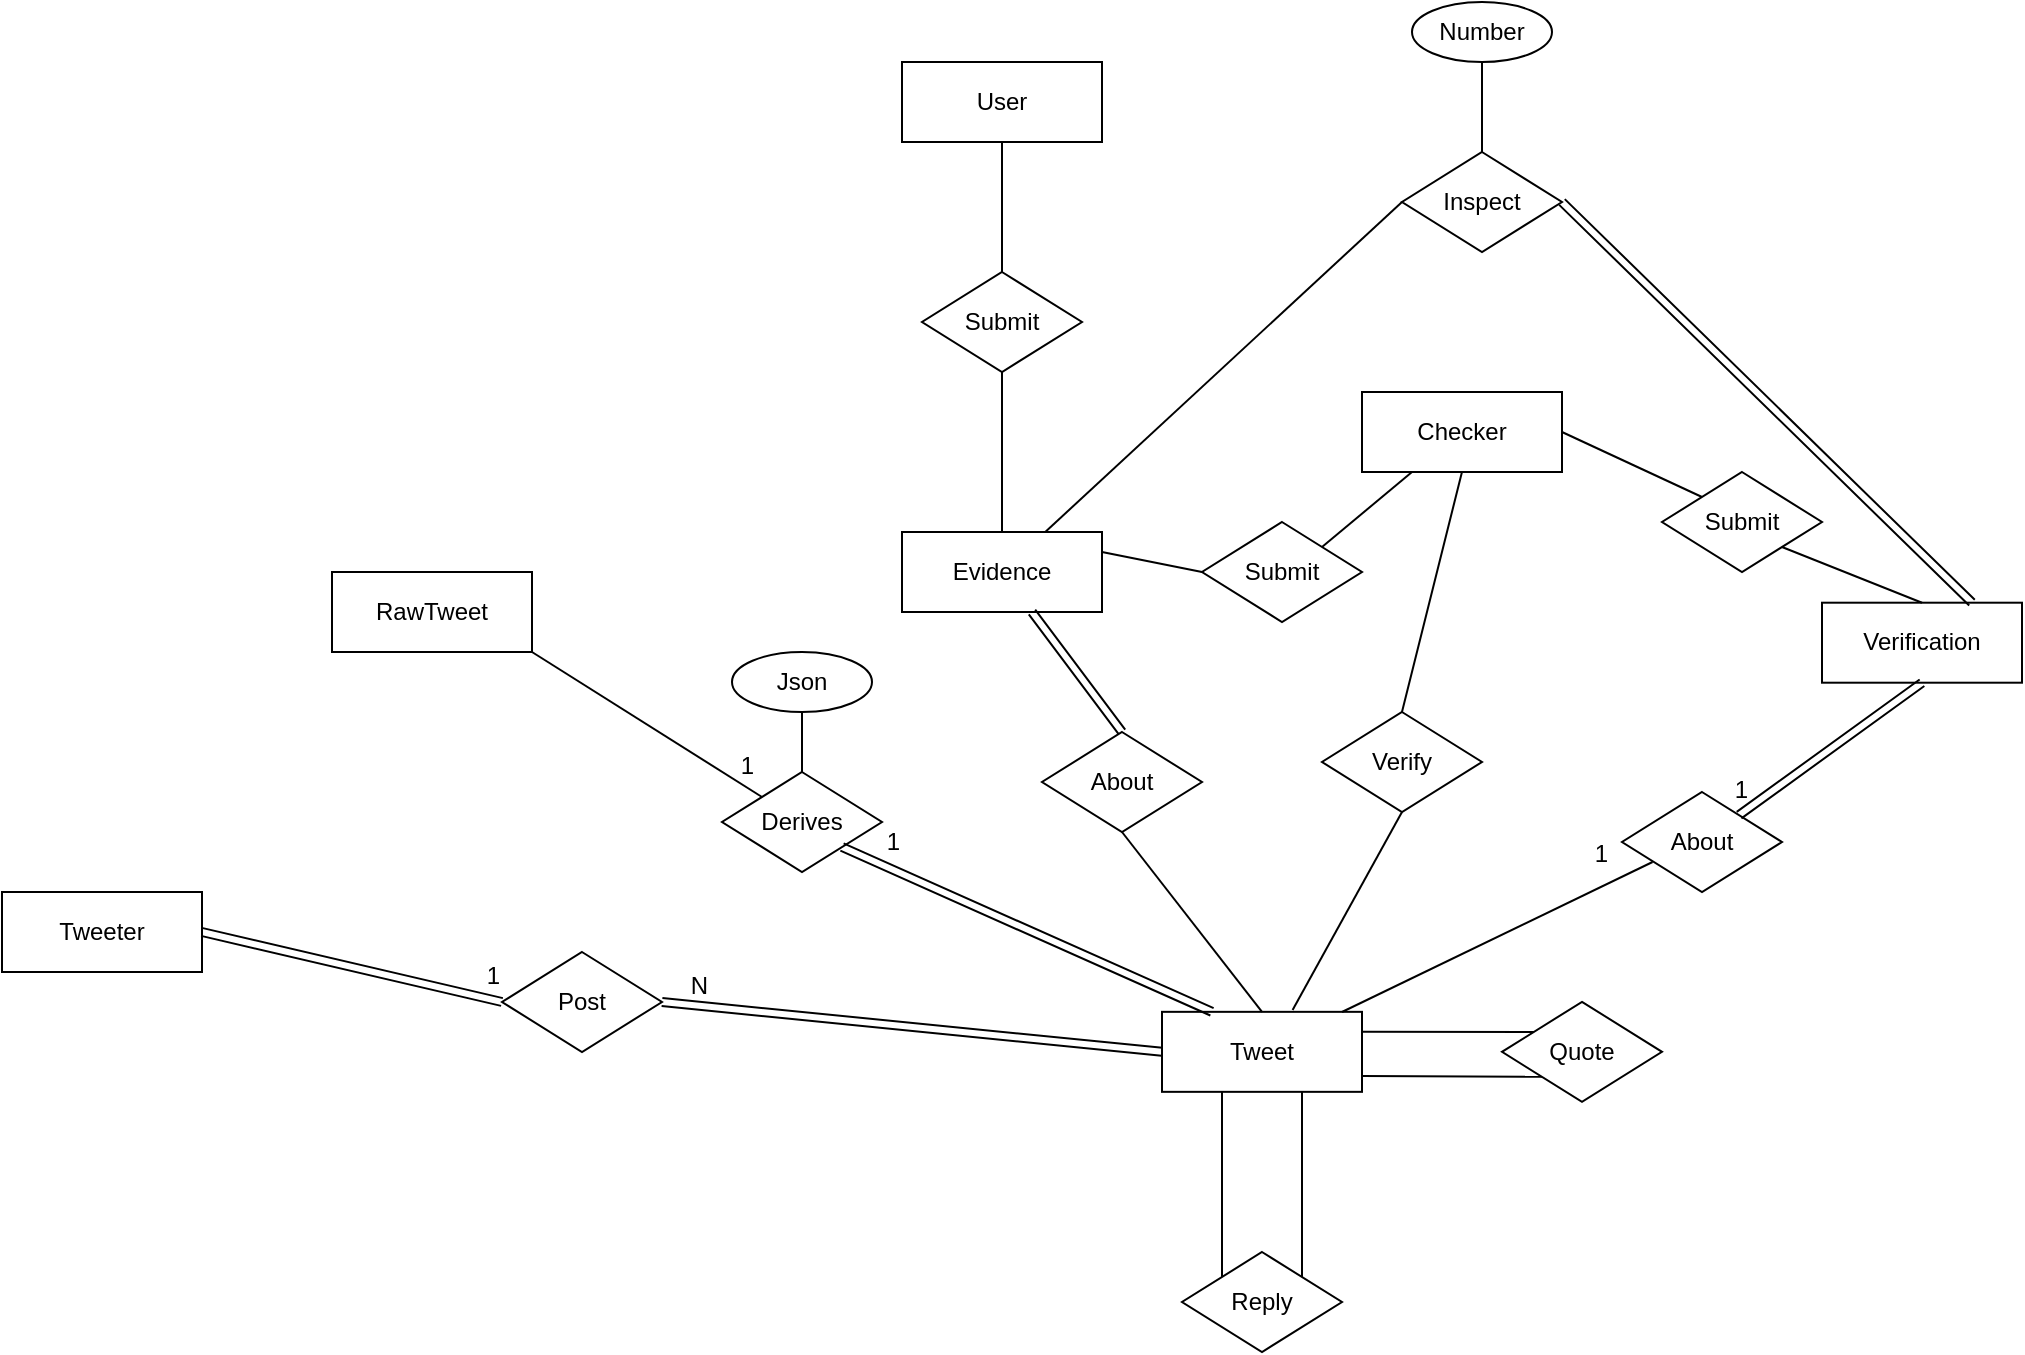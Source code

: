 <mxfile version="13.7.9" type="device"><diagram id="R2lEEEUBdFMjLlhIrx00" name="Page-1"><mxGraphModel dx="1999" dy="891" grid="1" gridSize="10" guides="1" tooltips="1" connect="1" arrows="1" fold="1" page="1" pageScale="1" pageWidth="850" pageHeight="1100" math="0" shadow="0" extFonts="Permanent Marker^https://fonts.googleapis.com/css?family=Permanent+Marker"><root><mxCell id="0"/><mxCell id="1" parent="0"/><mxCell id="Zl-x6F84b25CzYWoy0cd-53" value="Tweeter" style="whiteSpace=wrap;html=1;align=center;" parent="1" vertex="1"><mxGeometry x="-500" y="650" width="100" height="40" as="geometry"/></mxCell><mxCell id="1N2LbQ6UHAANUHOMfzVF-2" value="Checker" style="whiteSpace=wrap;html=1;align=center;" parent="1" vertex="1"><mxGeometry x="180" y="400" width="100" height="40" as="geometry"/></mxCell><mxCell id="1N2LbQ6UHAANUHOMfzVF-47" value="RawTweet" style="whiteSpace=wrap;html=1;align=center;" parent="1" vertex="1"><mxGeometry x="-335" y="490" width="100" height="40" as="geometry"/></mxCell><mxCell id="1N2LbQ6UHAANUHOMfzVF-72" value="Tweet" style="whiteSpace=wrap;html=1;align=center;" parent="1" vertex="1"><mxGeometry x="80" y="709.92" width="100" height="40" as="geometry"/></mxCell><mxCell id="1N2LbQ6UHAANUHOMfzVF-87" value="Evidence" style="whiteSpace=wrap;html=1;align=center;" parent="1" vertex="1"><mxGeometry x="-50" y="470" width="100" height="40" as="geometry"/></mxCell><mxCell id="1N2LbQ6UHAANUHOMfzVF-145" value="Verification" style="whiteSpace=wrap;html=1;align=center;" parent="1" vertex="1"><mxGeometry x="410" y="505.35" width="100" height="40" as="geometry"/></mxCell><mxCell id="O9TEPQGxvD_UHUPM0MIn-1" value="User" style="whiteSpace=wrap;html=1;align=center;" parent="1" vertex="1"><mxGeometry x="-50" y="235" width="100" height="40" as="geometry"/></mxCell><mxCell id="l8lriBGYfY2GnOpYUHAL-1" value="Derives" style="rhombus;whiteSpace=wrap;html=1;" vertex="1" parent="1"><mxGeometry x="-140" y="590" width="80" height="50" as="geometry"/></mxCell><mxCell id="l8lriBGYfY2GnOpYUHAL-16" value="" style="endArrow=none;html=1;rounded=0;entryX=1;entryY=1;entryDx=0;entryDy=0;exitX=0;exitY=0;exitDx=0;exitDy=0;" edge="1" parent="1" source="l8lriBGYfY2GnOpYUHAL-1" target="1N2LbQ6UHAANUHOMfzVF-47"><mxGeometry relative="1" as="geometry"><mxPoint x="-210" y="520" as="sourcePoint"/><mxPoint x="-50" y="602.42" as="targetPoint"/></mxGeometry></mxCell><mxCell id="l8lriBGYfY2GnOpYUHAL-17" value="1" style="resizable=0;html=1;align=right;verticalAlign=bottom;" connectable="0" vertex="1" parent="l8lriBGYfY2GnOpYUHAL-16"><mxGeometry x="1" relative="1" as="geometry"><mxPoint x="111.9" y="65.94" as="offset"/></mxGeometry></mxCell><mxCell id="l8lriBGYfY2GnOpYUHAL-18" value="Post" style="rhombus;whiteSpace=wrap;html=1;" vertex="1" parent="1"><mxGeometry x="-250" y="680" width="80" height="50" as="geometry"/></mxCell><mxCell id="l8lriBGYfY2GnOpYUHAL-31" value="1" style="resizable=0;html=1;align=right;verticalAlign=bottom;" connectable="0" vertex="1" parent="1"><mxGeometry x="-250.004" y="700.0" as="geometry"/></mxCell><mxCell id="l8lriBGYfY2GnOpYUHAL-32" value="Reply" style="rhombus;whiteSpace=wrap;html=1;" vertex="1" parent="1"><mxGeometry x="90" y="830" width="80" height="50" as="geometry"/></mxCell><mxCell id="l8lriBGYfY2GnOpYUHAL-33" value="" style="endArrow=none;html=1;rounded=0;entryX=0;entryY=0;entryDx=0;entryDy=0;" edge="1" parent="1" target="l8lriBGYfY2GnOpYUHAL-32"><mxGeometry relative="1" as="geometry"><mxPoint x="110" y="750" as="sourcePoint"/><mxPoint x="-225" y="540.0" as="targetPoint"/></mxGeometry></mxCell><mxCell id="l8lriBGYfY2GnOpYUHAL-35" value="" style="endArrow=none;html=1;rounded=0;entryX=1;entryY=0;entryDx=0;entryDy=0;" edge="1" parent="1" target="l8lriBGYfY2GnOpYUHAL-32"><mxGeometry relative="1" as="geometry"><mxPoint x="150" y="750" as="sourcePoint"/><mxPoint x="120" y="852.5" as="targetPoint"/></mxGeometry></mxCell><mxCell id="l8lriBGYfY2GnOpYUHAL-37" value="Quote" style="rhombus;whiteSpace=wrap;html=1;" vertex="1" parent="1"><mxGeometry x="250" y="704.92" width="80" height="50" as="geometry"/></mxCell><mxCell id="l8lriBGYfY2GnOpYUHAL-38" value="" style="endArrow=none;html=1;rounded=0;entryX=0;entryY=1;entryDx=0;entryDy=0;" edge="1" parent="1" target="l8lriBGYfY2GnOpYUHAL-37"><mxGeometry relative="1" as="geometry"><mxPoint x="180" y="742" as="sourcePoint"/><mxPoint x="160" y="852.5" as="targetPoint"/></mxGeometry></mxCell><mxCell id="l8lriBGYfY2GnOpYUHAL-40" value="" style="endArrow=none;html=1;rounded=0;exitX=1;exitY=0.25;exitDx=0;exitDy=0;entryX=0.2;entryY=0.302;entryDx=0;entryDy=0;entryPerimeter=0;" edge="1" parent="1" source="1N2LbQ6UHAANUHOMfzVF-72" target="l8lriBGYfY2GnOpYUHAL-37"><mxGeometry relative="1" as="geometry"><mxPoint x="160" y="760" as="sourcePoint"/><mxPoint x="260" y="717" as="targetPoint"/></mxGeometry></mxCell><mxCell id="l8lriBGYfY2GnOpYUHAL-47" value="Submit" style="rhombus;whiteSpace=wrap;html=1;" vertex="1" parent="1"><mxGeometry x="100" y="465" width="80" height="50" as="geometry"/></mxCell><mxCell id="l8lriBGYfY2GnOpYUHAL-48" value="" style="endArrow=none;html=1;rounded=0;exitX=0;exitY=0.5;exitDx=0;exitDy=0;" edge="1" parent="1" source="l8lriBGYfY2GnOpYUHAL-47"><mxGeometry relative="1" as="geometry"><mxPoint x="-60" y="417.5" as="sourcePoint"/><mxPoint x="50" y="480" as="targetPoint"/></mxGeometry></mxCell><mxCell id="l8lriBGYfY2GnOpYUHAL-50" value="" style="endArrow=none;html=1;rounded=0;entryX=0.25;entryY=1;entryDx=0;entryDy=0;exitX=1;exitY=0;exitDx=0;exitDy=0;" edge="1" parent="1" source="l8lriBGYfY2GnOpYUHAL-47" target="1N2LbQ6UHAANUHOMfzVF-2"><mxGeometry relative="1" as="geometry"><mxPoint x="-67.234" y="387.979" as="sourcePoint"/><mxPoint x="10" y="285" as="targetPoint"/></mxGeometry></mxCell><mxCell id="l8lriBGYfY2GnOpYUHAL-55" value="Verify" style="rhombus;whiteSpace=wrap;html=1;" vertex="1" parent="1"><mxGeometry x="160" y="560" width="80" height="50" as="geometry"/></mxCell><mxCell id="l8lriBGYfY2GnOpYUHAL-56" value="" style="endArrow=none;html=1;rounded=0;entryX=0.5;entryY=1;entryDx=0;entryDy=0;exitX=0.5;exitY=0;exitDx=0;exitDy=0;" edge="1" parent="1" source="l8lriBGYfY2GnOpYUHAL-55" target="1N2LbQ6UHAANUHOMfzVF-2"><mxGeometry relative="1" as="geometry"><mxPoint x="170" y="487.5" as="sourcePoint"/><mxPoint x="215" y="450" as="targetPoint"/></mxGeometry></mxCell><mxCell id="l8lriBGYfY2GnOpYUHAL-58" value="" style="endArrow=none;html=1;rounded=0;exitX=0.5;exitY=1;exitDx=0;exitDy=0;entryX=0.653;entryY=-0.023;entryDx=0;entryDy=0;entryPerimeter=0;" edge="1" parent="1" source="l8lriBGYfY2GnOpYUHAL-55" target="1N2LbQ6UHAANUHOMfzVF-72"><mxGeometry relative="1" as="geometry"><mxPoint x="110" y="500" as="sourcePoint"/><mxPoint x="60" y="490" as="targetPoint"/></mxGeometry></mxCell><mxCell id="l8lriBGYfY2GnOpYUHAL-62" value="Submit" style="rhombus;whiteSpace=wrap;html=1;" vertex="1" parent="1"><mxGeometry x="330" y="440" width="80" height="50" as="geometry"/></mxCell><mxCell id="l8lriBGYfY2GnOpYUHAL-63" value="" style="endArrow=none;html=1;rounded=0;entryX=1;entryY=0.5;entryDx=0;entryDy=0;exitX=0;exitY=0;exitDx=0;exitDy=0;" edge="1" parent="1" source="l8lriBGYfY2GnOpYUHAL-62" target="1N2LbQ6UHAANUHOMfzVF-2"><mxGeometry relative="1" as="geometry"><mxPoint x="210" y="570" as="sourcePoint"/><mxPoint x="240" y="450" as="targetPoint"/></mxGeometry></mxCell><mxCell id="l8lriBGYfY2GnOpYUHAL-65" value="" style="endArrow=none;html=1;rounded=0;entryX=1;entryY=1;entryDx=0;entryDy=0;exitX=0.5;exitY=0;exitDx=0;exitDy=0;" edge="1" parent="1" source="1N2LbQ6UHAANUHOMfzVF-145" target="l8lriBGYfY2GnOpYUHAL-62"><mxGeometry relative="1" as="geometry"><mxPoint x="170" y="487.5" as="sourcePoint"/><mxPoint x="215" y="450" as="targetPoint"/></mxGeometry></mxCell><mxCell id="l8lriBGYfY2GnOpYUHAL-67" value="Inspect" style="rhombus;whiteSpace=wrap;html=1;" vertex="1" parent="1"><mxGeometry x="200" y="280" width="80" height="50" as="geometry"/></mxCell><mxCell id="l8lriBGYfY2GnOpYUHAL-68" value="" style="endArrow=none;html=1;rounded=0;exitX=0;exitY=0.5;exitDx=0;exitDy=0;strokeWidth=1;" edge="1" parent="1" source="l8lriBGYfY2GnOpYUHAL-67" target="1N2LbQ6UHAANUHOMfzVF-87"><mxGeometry relative="1" as="geometry"><mxPoint x="110" y="500" as="sourcePoint"/><mxPoint x="60" y="490" as="targetPoint"/></mxGeometry></mxCell><mxCell id="l8lriBGYfY2GnOpYUHAL-72" value="About" style="rhombus;whiteSpace=wrap;html=1;" vertex="1" parent="1"><mxGeometry x="310" y="600" width="80" height="50" as="geometry"/></mxCell><mxCell id="l8lriBGYfY2GnOpYUHAL-73" value="" style="endArrow=none;html=1;rounded=0;exitX=0.191;exitY=0.7;exitDx=0;exitDy=0;exitPerimeter=0;" edge="1" parent="1" source="l8lriBGYfY2GnOpYUHAL-72"><mxGeometry relative="1" as="geometry"><mxPoint x="320" y="625" as="sourcePoint"/><mxPoint x="170" y="710" as="targetPoint"/></mxGeometry></mxCell><mxCell id="l8lriBGYfY2GnOpYUHAL-78" value="" style="endArrow=none;html=1;rounded=0;entryX=0.5;entryY=1;entryDx=0;entryDy=0;exitX=0.5;exitY=0;exitDx=0;exitDy=0;" edge="1" parent="1" source="l8lriBGYfY2GnOpYUHAL-110" target="O9TEPQGxvD_UHUPM0MIn-1"><mxGeometry relative="1" as="geometry"><mxPoint x="-2.5" y="340" as="sourcePoint"/><mxPoint x="-112.77" y="235" as="targetPoint"/></mxGeometry></mxCell><mxCell id="l8lriBGYfY2GnOpYUHAL-88" value="" style="shape=link;html=1;strokeWidth=1;exitX=1;exitY=0.5;exitDx=0;exitDy=0;entryX=0.75;entryY=0;entryDx=0;entryDy=0;" edge="1" parent="1" source="l8lriBGYfY2GnOpYUHAL-67" target="1N2LbQ6UHAANUHOMfzVF-145"><mxGeometry width="100" relative="1" as="geometry"><mxPoint x="270" y="340" as="sourcePoint"/><mxPoint x="420" y="470" as="targetPoint"/></mxGeometry></mxCell><mxCell id="l8lriBGYfY2GnOpYUHAL-90" value="" style="shape=link;html=1;strokeWidth=1;exitX=1;exitY=1;exitDx=0;exitDy=0;entryX=0.25;entryY=0;entryDx=0;entryDy=0;" edge="1" parent="1" source="l8lriBGYfY2GnOpYUHAL-1" target="1N2LbQ6UHAANUHOMfzVF-72"><mxGeometry width="100" relative="1" as="geometry"><mxPoint x="50" y="650" as="sourcePoint"/><mxPoint x="130" y="670" as="targetPoint"/></mxGeometry></mxCell><mxCell id="l8lriBGYfY2GnOpYUHAL-91" value="1" style="resizable=0;html=1;align=right;verticalAlign=bottom;" connectable="0" vertex="1" parent="1"><mxGeometry x="-50.004" y="633.0" as="geometry"/></mxCell><mxCell id="l8lriBGYfY2GnOpYUHAL-92" value="" style="shape=link;html=1;strokeWidth=1;exitX=1;exitY=0.5;exitDx=0;exitDy=0;entryX=0;entryY=0.5;entryDx=0;entryDy=0;" edge="1" parent="1" source="l8lriBGYfY2GnOpYUHAL-18" target="1N2LbQ6UHAANUHOMfzVF-72"><mxGeometry width="100" relative="1" as="geometry"><mxPoint x="-70" y="637.5" as="sourcePoint"/><mxPoint x="80" y="720" as="targetPoint"/></mxGeometry></mxCell><mxCell id="l8lriBGYfY2GnOpYUHAL-93" value="N" style="resizable=0;html=1;align=right;verticalAlign=bottom;" connectable="0" vertex="1" parent="1"><mxGeometry x="-150.004" y="696.0" as="geometry"><mxPoint x="4" y="9" as="offset"/></mxGeometry></mxCell><mxCell id="l8lriBGYfY2GnOpYUHAL-94" value="" style="shape=link;html=1;strokeWidth=1;exitX=1;exitY=0.5;exitDx=0;exitDy=0;entryX=0;entryY=0.5;entryDx=0;entryDy=0;" edge="1" parent="1" source="Zl-x6F84b25CzYWoy0cd-53" target="l8lriBGYfY2GnOpYUHAL-18"><mxGeometry width="100" relative="1" as="geometry"><mxPoint x="-160" y="715.0" as="sourcePoint"/><mxPoint x="90" y="739.92" as="targetPoint"/></mxGeometry></mxCell><mxCell id="l8lriBGYfY2GnOpYUHAL-95" value="" style="shape=link;html=1;strokeWidth=1;entryX=0.5;entryY=1;entryDx=0;entryDy=0;" edge="1" parent="1" source="l8lriBGYfY2GnOpYUHAL-72" target="1N2LbQ6UHAANUHOMfzVF-145"><mxGeometry width="100" relative="1" as="geometry"><mxPoint x="-150" y="725.0" as="sourcePoint"/><mxPoint x="100" y="749.92" as="targetPoint"/></mxGeometry></mxCell><mxCell id="l8lriBGYfY2GnOpYUHAL-104" value="About" style="rhombus;whiteSpace=wrap;html=1;" vertex="1" parent="1"><mxGeometry x="20" y="570" width="80" height="50" as="geometry"/></mxCell><mxCell id="l8lriBGYfY2GnOpYUHAL-105" value="" style="shape=link;html=1;strokeWidth=1;entryX=0.5;entryY=0;entryDx=0;entryDy=0;" edge="1" parent="1" source="1N2LbQ6UHAANUHOMfzVF-87" target="l8lriBGYfY2GnOpYUHAL-104"><mxGeometry width="100" relative="1" as="geometry"><mxPoint x="-70" y="637.5" as="sourcePoint"/><mxPoint x="50" y="580" as="targetPoint"/></mxGeometry></mxCell><mxCell id="l8lriBGYfY2GnOpYUHAL-106" value="" style="endArrow=none;html=1;rounded=0;exitX=0.5;exitY=1;exitDx=0;exitDy=0;entryX=0.5;entryY=0;entryDx=0;entryDy=0;" edge="1" parent="1" source="l8lriBGYfY2GnOpYUHAL-104" target="1N2LbQ6UHAANUHOMfzVF-72"><mxGeometry relative="1" as="geometry"><mxPoint x="210" y="620.0" as="sourcePoint"/><mxPoint x="155.3" y="719" as="targetPoint"/></mxGeometry></mxCell><mxCell id="l8lriBGYfY2GnOpYUHAL-107" value="Json" style="ellipse;whiteSpace=wrap;html=1;" vertex="1" parent="1"><mxGeometry x="-135" y="530" width="70" height="30" as="geometry"/></mxCell><mxCell id="l8lriBGYfY2GnOpYUHAL-108" value="" style="endArrow=none;html=1;rounded=0;entryX=0.5;entryY=1;entryDx=0;entryDy=0;" edge="1" parent="1" target="l8lriBGYfY2GnOpYUHAL-107"><mxGeometry relative="1" as="geometry"><mxPoint x="-100" y="590" as="sourcePoint"/><mxPoint x="-225" y="540" as="targetPoint"/></mxGeometry></mxCell><mxCell id="l8lriBGYfY2GnOpYUHAL-110" value="Submit" style="rhombus;whiteSpace=wrap;html=1;" vertex="1" parent="1"><mxGeometry x="-40" y="340" width="80" height="50" as="geometry"/></mxCell><mxCell id="l8lriBGYfY2GnOpYUHAL-111" value="" style="endArrow=none;html=1;rounded=0;entryX=0.5;entryY=1;entryDx=0;entryDy=0;exitX=0.5;exitY=0;exitDx=0;exitDy=0;" edge="1" parent="1" source="1N2LbQ6UHAANUHOMfzVF-87" target="l8lriBGYfY2GnOpYUHAL-110"><mxGeometry relative="1" as="geometry"><mxPoint y="470" as="sourcePoint"/><mxPoint y="275" as="targetPoint"/></mxGeometry></mxCell><mxCell id="l8lriBGYfY2GnOpYUHAL-114" value="1" style="resizable=0;html=1;align=right;verticalAlign=bottom;" connectable="0" vertex="1" parent="1"><mxGeometry x="-40.004" y="643.0" as="geometry"><mxPoint x="344" y="-4" as="offset"/></mxGeometry></mxCell><mxCell id="l8lriBGYfY2GnOpYUHAL-115" value="1" style="resizable=0;html=1;align=right;verticalAlign=bottom;" connectable="0" vertex="1" parent="1"><mxGeometry x="-30.004" y="653.0" as="geometry"><mxPoint x="404" y="-46" as="offset"/></mxGeometry></mxCell><mxCell id="l8lriBGYfY2GnOpYUHAL-120" value="" style="endArrow=none;html=1;rounded=0;exitX=0.5;exitY=0;exitDx=0;exitDy=0;" edge="1" parent="1" source="l8lriBGYfY2GnOpYUHAL-67"><mxGeometry relative="1" as="geometry"><mxPoint x="170" y="487.5" as="sourcePoint"/><mxPoint x="240" y="230" as="targetPoint"/></mxGeometry></mxCell><mxCell id="l8lriBGYfY2GnOpYUHAL-121" value="Number" style="ellipse;whiteSpace=wrap;html=1;" vertex="1" parent="1"><mxGeometry x="205" y="205" width="70" height="30" as="geometry"/></mxCell></root></mxGraphModel></diagram></mxfile>